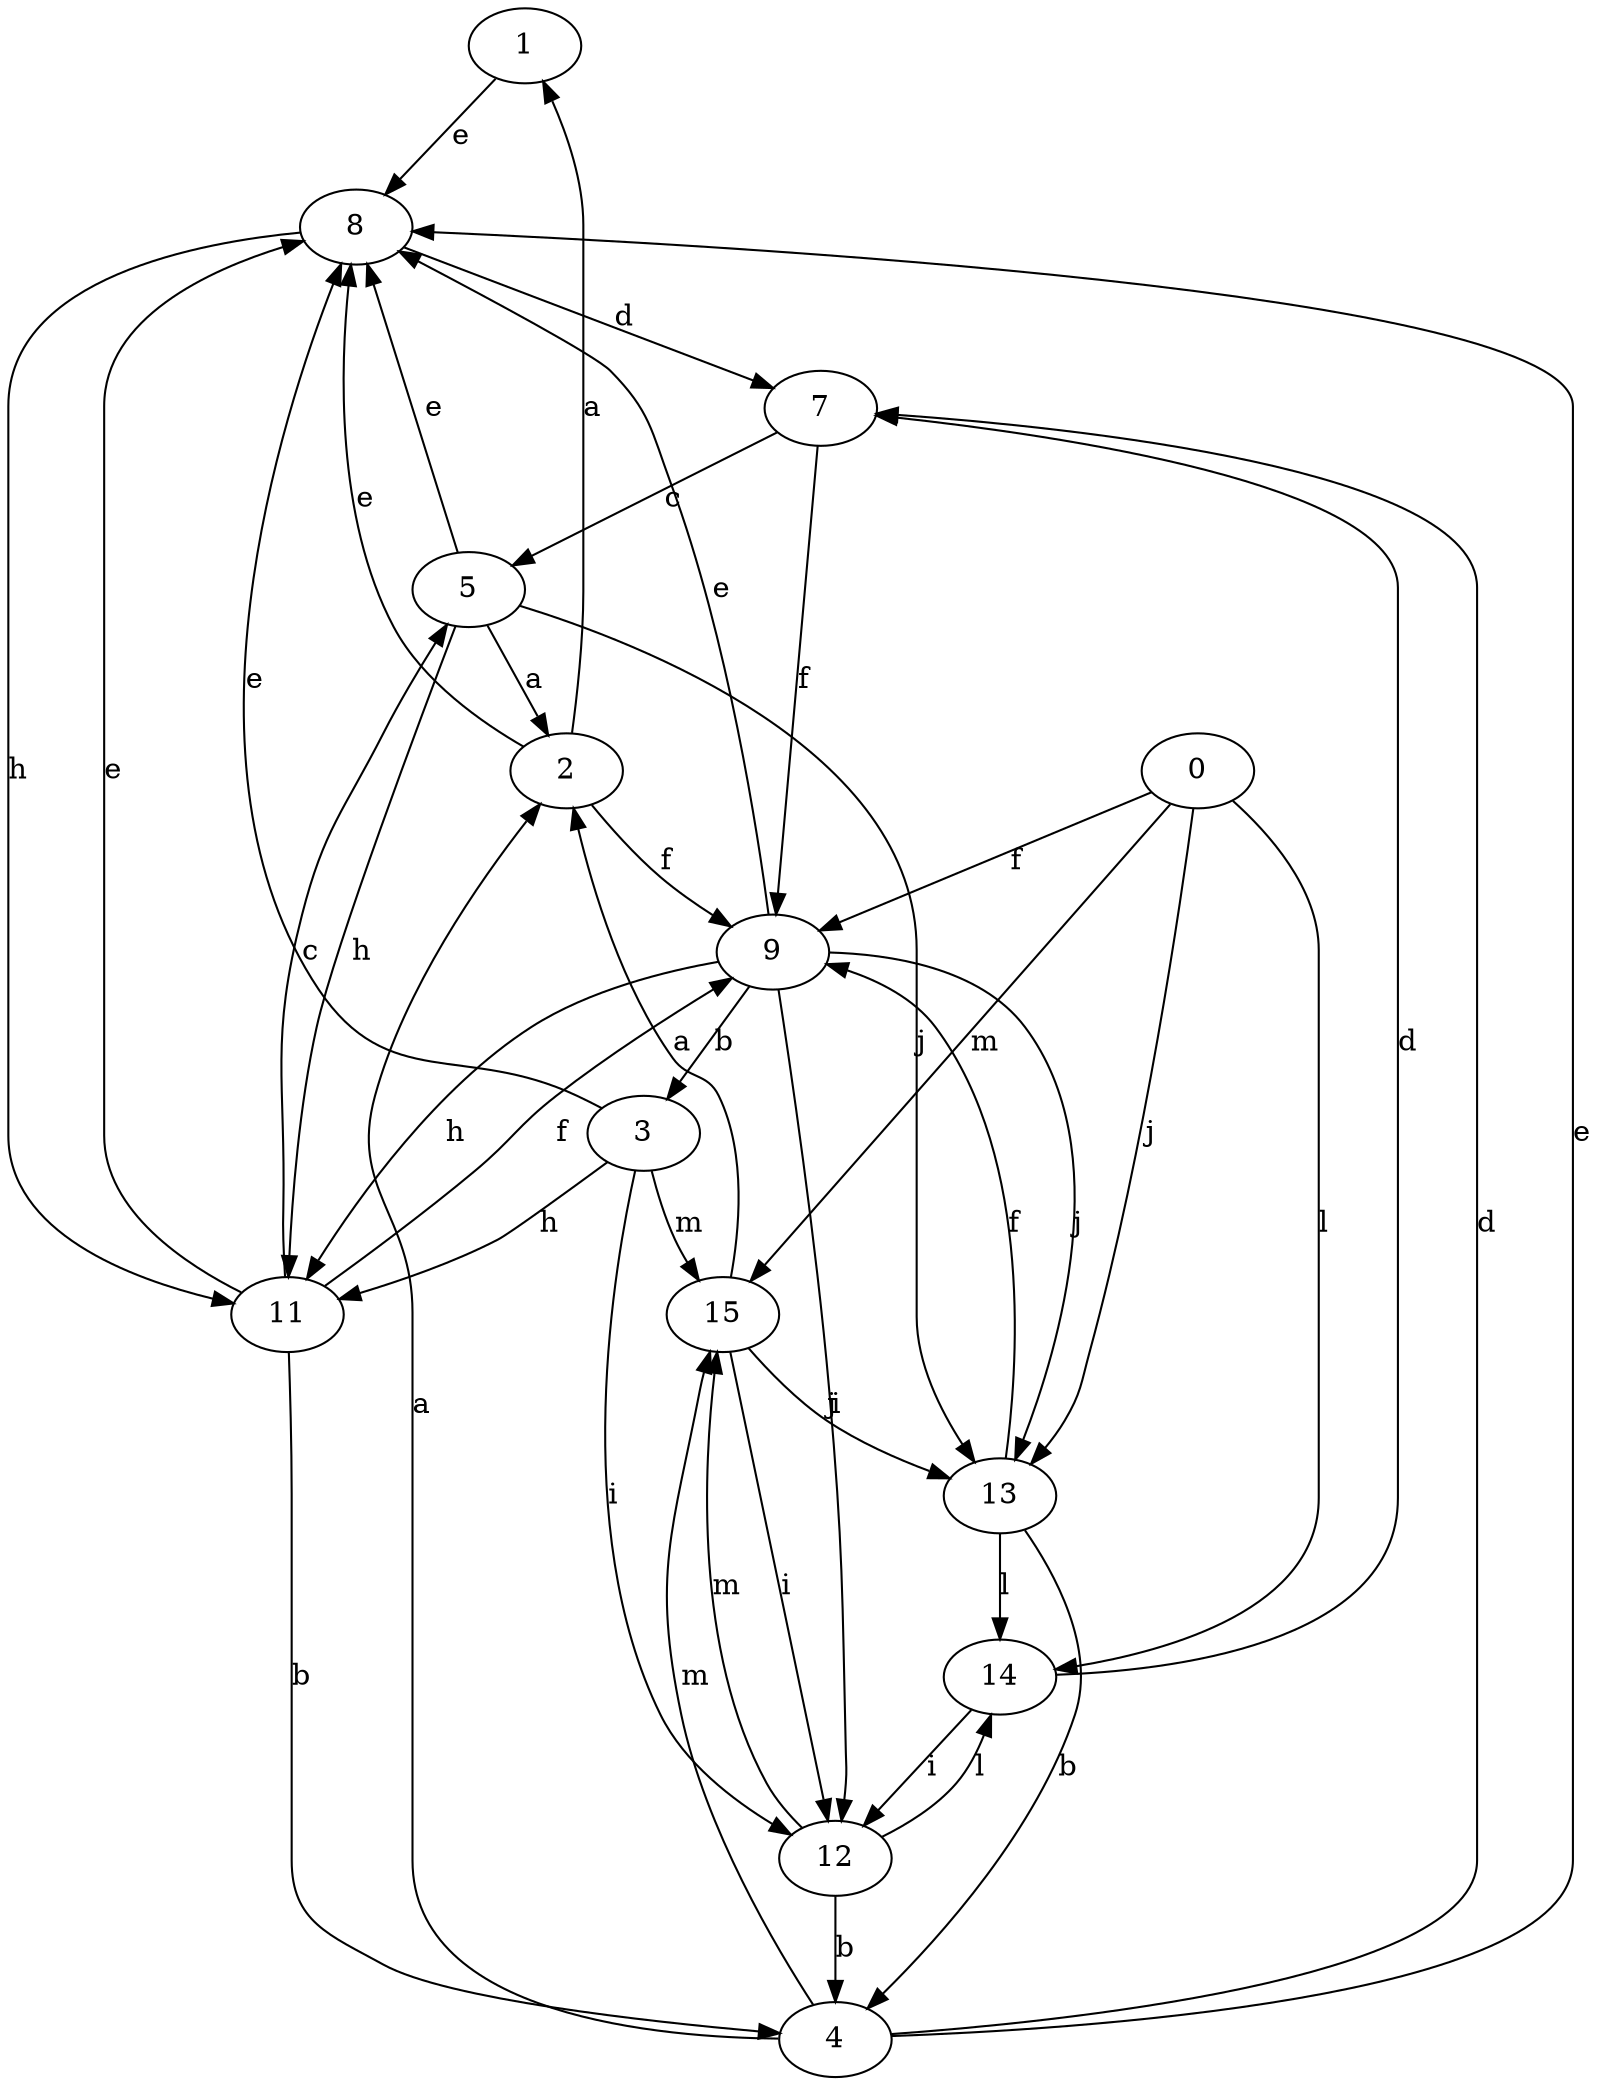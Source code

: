 strict digraph  {
1;
2;
3;
4;
5;
7;
0;
8;
9;
11;
12;
13;
14;
15;
1 -> 8  [label=e];
2 -> 1  [label=a];
2 -> 8  [label=e];
2 -> 9  [label=f];
3 -> 8  [label=e];
3 -> 11  [label=h];
3 -> 12  [label=i];
3 -> 15  [label=m];
4 -> 2  [label=a];
4 -> 7  [label=d];
4 -> 8  [label=e];
4 -> 15  [label=m];
5 -> 2  [label=a];
5 -> 8  [label=e];
5 -> 11  [label=h];
5 -> 13  [label=j];
7 -> 5  [label=c];
7 -> 9  [label=f];
0 -> 9  [label=f];
0 -> 13  [label=j];
0 -> 14  [label=l];
0 -> 15  [label=m];
8 -> 7  [label=d];
8 -> 11  [label=h];
9 -> 3  [label=b];
9 -> 8  [label=e];
9 -> 11  [label=h];
9 -> 12  [label=i];
9 -> 13  [label=j];
11 -> 4  [label=b];
11 -> 5  [label=c];
11 -> 8  [label=e];
11 -> 9  [label=f];
12 -> 4  [label=b];
12 -> 14  [label=l];
12 -> 15  [label=m];
13 -> 4  [label=b];
13 -> 9  [label=f];
13 -> 14  [label=l];
14 -> 7  [label=d];
14 -> 12  [label=i];
15 -> 2  [label=a];
15 -> 12  [label=i];
15 -> 13  [label=j];
}
